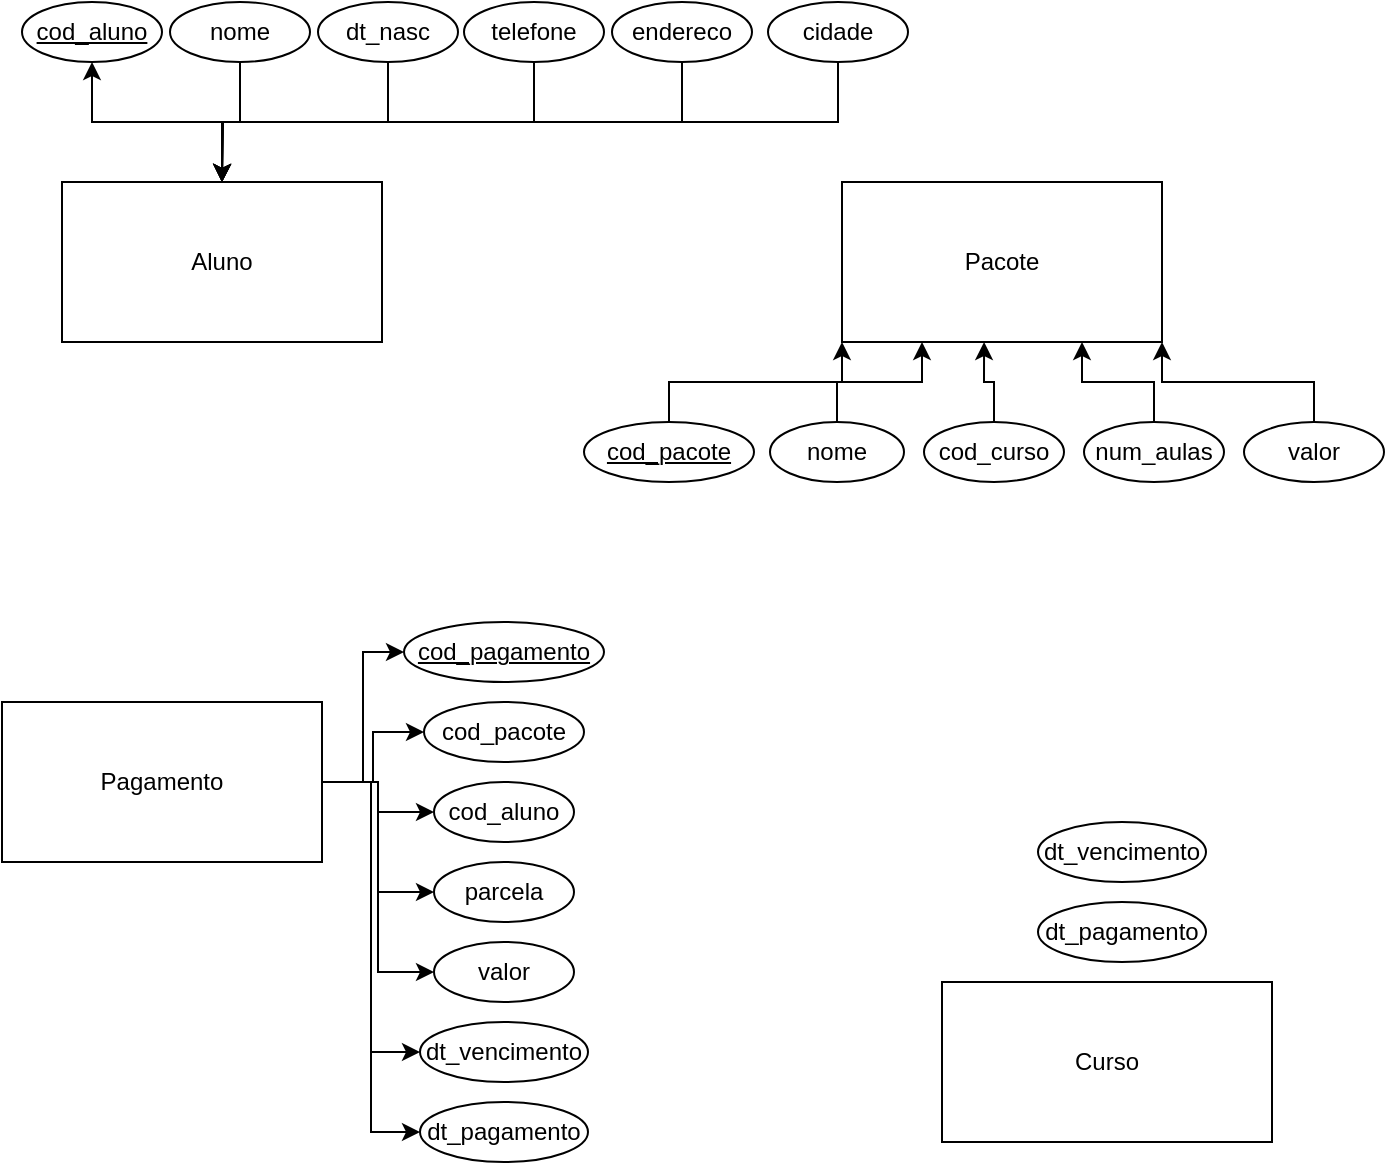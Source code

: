 <mxfile version="16.6.3" type="github">
  <diagram id="jnD_gSt5hvzfcJ09THhr" name="Page-1">
    <mxGraphModel dx="782" dy="752" grid="1" gridSize="10" guides="1" tooltips="1" connect="1" arrows="1" fold="1" page="1" pageScale="1" pageWidth="850" pageHeight="1100" math="0" shadow="0">
      <root>
        <mxCell id="0" />
        <mxCell id="1" parent="0" />
        <mxCell id="G0bDkmeeft4scStbxqP6-10" style="edgeStyle=orthogonalEdgeStyle;rounded=0;orthogonalLoop=1;jettySize=auto;html=1;entryX=0.5;entryY=1;entryDx=0;entryDy=0;exitX=0.5;exitY=0;exitDx=0;exitDy=0;" edge="1" parent="1" source="G0bDkmeeft4scStbxqP6-1" target="G0bDkmeeft4scStbxqP6-5">
          <mxGeometry relative="1" as="geometry">
            <mxPoint x="10" y="290" as="sourcePoint" />
          </mxGeometry>
        </mxCell>
        <mxCell id="G0bDkmeeft4scStbxqP6-1" value="Aluno" style="rounded=0;whiteSpace=wrap;html=1;" vertex="1" parent="1">
          <mxGeometry x="80" y="230" width="160" height="80" as="geometry" />
        </mxCell>
        <mxCell id="G0bDkmeeft4scStbxqP6-2" value="Pacote" style="rounded=0;whiteSpace=wrap;html=1;" vertex="1" parent="1">
          <mxGeometry x="470" y="230" width="160" height="80" as="geometry" />
        </mxCell>
        <mxCell id="G0bDkmeeft4scStbxqP6-26" style="edgeStyle=orthogonalEdgeStyle;rounded=0;orthogonalLoop=1;jettySize=auto;html=1;exitX=1;exitY=0.5;exitDx=0;exitDy=0;entryX=0;entryY=0.5;entryDx=0;entryDy=0;" edge="1" parent="1" source="G0bDkmeeft4scStbxqP6-3" target="G0bDkmeeft4scStbxqP6-16">
          <mxGeometry relative="1" as="geometry" />
        </mxCell>
        <mxCell id="G0bDkmeeft4scStbxqP6-27" style="edgeStyle=orthogonalEdgeStyle;rounded=0;orthogonalLoop=1;jettySize=auto;html=1;exitX=1;exitY=0.5;exitDx=0;exitDy=0;entryX=0;entryY=0.5;entryDx=0;entryDy=0;" edge="1" parent="1" source="G0bDkmeeft4scStbxqP6-3" target="G0bDkmeeft4scStbxqP6-20">
          <mxGeometry relative="1" as="geometry" />
        </mxCell>
        <mxCell id="G0bDkmeeft4scStbxqP6-28" style="edgeStyle=orthogonalEdgeStyle;rounded=0;orthogonalLoop=1;jettySize=auto;html=1;exitX=1;exitY=0.5;exitDx=0;exitDy=0;entryX=0;entryY=0.5;entryDx=0;entryDy=0;" edge="1" parent="1" source="G0bDkmeeft4scStbxqP6-3" target="G0bDkmeeft4scStbxqP6-21">
          <mxGeometry relative="1" as="geometry" />
        </mxCell>
        <mxCell id="G0bDkmeeft4scStbxqP6-29" style="edgeStyle=orthogonalEdgeStyle;rounded=0;orthogonalLoop=1;jettySize=auto;html=1;exitX=1;exitY=0.5;exitDx=0;exitDy=0;entryX=0;entryY=0.5;entryDx=0;entryDy=0;" edge="1" parent="1" source="G0bDkmeeft4scStbxqP6-3" target="G0bDkmeeft4scStbxqP6-22">
          <mxGeometry relative="1" as="geometry" />
        </mxCell>
        <mxCell id="G0bDkmeeft4scStbxqP6-30" style="edgeStyle=orthogonalEdgeStyle;rounded=0;orthogonalLoop=1;jettySize=auto;html=1;exitX=1;exitY=0.5;exitDx=0;exitDy=0;entryX=0;entryY=0.5;entryDx=0;entryDy=0;" edge="1" parent="1" source="G0bDkmeeft4scStbxqP6-3" target="G0bDkmeeft4scStbxqP6-23">
          <mxGeometry relative="1" as="geometry" />
        </mxCell>
        <mxCell id="G0bDkmeeft4scStbxqP6-31" style="edgeStyle=orthogonalEdgeStyle;rounded=0;orthogonalLoop=1;jettySize=auto;html=1;exitX=1;exitY=0.5;exitDx=0;exitDy=0;entryX=0;entryY=0.5;entryDx=0;entryDy=0;" edge="1" parent="1" source="G0bDkmeeft4scStbxqP6-3" target="G0bDkmeeft4scStbxqP6-24">
          <mxGeometry relative="1" as="geometry" />
        </mxCell>
        <mxCell id="G0bDkmeeft4scStbxqP6-32" style="edgeStyle=orthogonalEdgeStyle;rounded=0;orthogonalLoop=1;jettySize=auto;html=1;exitX=1;exitY=0.5;exitDx=0;exitDy=0;entryX=0;entryY=0.5;entryDx=0;entryDy=0;" edge="1" parent="1" source="G0bDkmeeft4scStbxqP6-3" target="G0bDkmeeft4scStbxqP6-25">
          <mxGeometry relative="1" as="geometry" />
        </mxCell>
        <mxCell id="G0bDkmeeft4scStbxqP6-3" value="Pagamento" style="rounded=0;whiteSpace=wrap;html=1;" vertex="1" parent="1">
          <mxGeometry x="50" y="490" width="160" height="80" as="geometry" />
        </mxCell>
        <mxCell id="G0bDkmeeft4scStbxqP6-4" value="Curso" style="rounded=0;whiteSpace=wrap;html=1;" vertex="1" parent="1">
          <mxGeometry x="520" y="630" width="165" height="80" as="geometry" />
        </mxCell>
        <mxCell id="G0bDkmeeft4scStbxqP6-5" value="&lt;u&gt;cod_aluno&lt;/u&gt;" style="ellipse;whiteSpace=wrap;html=1;strokeColor=#000000;" vertex="1" parent="1">
          <mxGeometry x="60" y="140" width="70" height="30" as="geometry" />
        </mxCell>
        <mxCell id="G0bDkmeeft4scStbxqP6-11" style="edgeStyle=orthogonalEdgeStyle;rounded=0;orthogonalLoop=1;jettySize=auto;html=1;exitX=0.5;exitY=1;exitDx=0;exitDy=0;entryX=0.5;entryY=0;entryDx=0;entryDy=0;" edge="1" parent="1" source="G0bDkmeeft4scStbxqP6-6" target="G0bDkmeeft4scStbxqP6-1">
          <mxGeometry relative="1" as="geometry">
            <mxPoint x="340" y="220" as="targetPoint" />
          </mxGeometry>
        </mxCell>
        <mxCell id="G0bDkmeeft4scStbxqP6-6" value="nome" style="ellipse;whiteSpace=wrap;html=1;strokeColor=#000000;" vertex="1" parent="1">
          <mxGeometry x="134" y="140" width="70" height="30" as="geometry" />
        </mxCell>
        <mxCell id="G0bDkmeeft4scStbxqP6-13" style="edgeStyle=orthogonalEdgeStyle;rounded=0;orthogonalLoop=1;jettySize=auto;html=1;exitX=0.5;exitY=1;exitDx=0;exitDy=0;" edge="1" parent="1" source="G0bDkmeeft4scStbxqP6-7">
          <mxGeometry relative="1" as="geometry">
            <mxPoint x="160" y="230" as="targetPoint" />
          </mxGeometry>
        </mxCell>
        <mxCell id="G0bDkmeeft4scStbxqP6-7" value="dt_nasc" style="ellipse;whiteSpace=wrap;html=1;strokeColor=#000000;" vertex="1" parent="1">
          <mxGeometry x="208" y="140" width="70" height="30" as="geometry" />
        </mxCell>
        <mxCell id="G0bDkmeeft4scStbxqP6-14" style="edgeStyle=orthogonalEdgeStyle;rounded=0;orthogonalLoop=1;jettySize=auto;html=1;exitX=0.5;exitY=1;exitDx=0;exitDy=0;entryX=0.5;entryY=0;entryDx=0;entryDy=0;" edge="1" parent="1" source="G0bDkmeeft4scStbxqP6-8" target="G0bDkmeeft4scStbxqP6-1">
          <mxGeometry relative="1" as="geometry" />
        </mxCell>
        <mxCell id="G0bDkmeeft4scStbxqP6-8" value="telefone" style="ellipse;whiteSpace=wrap;html=1;strokeColor=#000000;" vertex="1" parent="1">
          <mxGeometry x="281" y="140" width="70" height="30" as="geometry" />
        </mxCell>
        <mxCell id="G0bDkmeeft4scStbxqP6-15" style="edgeStyle=orthogonalEdgeStyle;rounded=0;orthogonalLoop=1;jettySize=auto;html=1;exitX=0.5;exitY=1;exitDx=0;exitDy=0;" edge="1" parent="1" source="G0bDkmeeft4scStbxqP6-9">
          <mxGeometry relative="1" as="geometry">
            <mxPoint x="160" y="230" as="targetPoint" />
          </mxGeometry>
        </mxCell>
        <mxCell id="G0bDkmeeft4scStbxqP6-9" value="cidade" style="ellipse;whiteSpace=wrap;html=1;strokeColor=#000000;" vertex="1" parent="1">
          <mxGeometry x="433" y="140" width="70" height="30" as="geometry" />
        </mxCell>
        <mxCell id="G0bDkmeeft4scStbxqP6-16" value="&lt;u&gt;cod_pagamento&lt;/u&gt;" style="ellipse;whiteSpace=wrap;html=1;strokeColor=#000000;" vertex="1" parent="1">
          <mxGeometry x="251" y="450" width="100" height="30" as="geometry" />
        </mxCell>
        <mxCell id="G0bDkmeeft4scStbxqP6-19" style="edgeStyle=orthogonalEdgeStyle;rounded=0;orthogonalLoop=1;jettySize=auto;html=1;exitX=0.5;exitY=1;exitDx=0;exitDy=0;entryX=0.5;entryY=0;entryDx=0;entryDy=0;" edge="1" parent="1" source="G0bDkmeeft4scStbxqP6-17" target="G0bDkmeeft4scStbxqP6-1">
          <mxGeometry relative="1" as="geometry" />
        </mxCell>
        <mxCell id="G0bDkmeeft4scStbxqP6-17" value="endereco" style="ellipse;whiteSpace=wrap;html=1;strokeColor=#000000;" vertex="1" parent="1">
          <mxGeometry x="355" y="140" width="70" height="30" as="geometry" />
        </mxCell>
        <mxCell id="G0bDkmeeft4scStbxqP6-20" value="cod_pacote" style="ellipse;whiteSpace=wrap;html=1;strokeColor=#000000;" vertex="1" parent="1">
          <mxGeometry x="261" y="490" width="80" height="30" as="geometry" />
        </mxCell>
        <mxCell id="G0bDkmeeft4scStbxqP6-21" value="cod_aluno" style="ellipse;whiteSpace=wrap;html=1;strokeColor=#000000;" vertex="1" parent="1">
          <mxGeometry x="266" y="530" width="70" height="30" as="geometry" />
        </mxCell>
        <mxCell id="G0bDkmeeft4scStbxqP6-22" value="parcela" style="ellipse;whiteSpace=wrap;html=1;strokeColor=#000000;" vertex="1" parent="1">
          <mxGeometry x="266" y="570" width="70" height="30" as="geometry" />
        </mxCell>
        <mxCell id="G0bDkmeeft4scStbxqP6-23" value="valor" style="ellipse;whiteSpace=wrap;html=1;strokeColor=#000000;" vertex="1" parent="1">
          <mxGeometry x="266" y="610" width="70" height="30" as="geometry" />
        </mxCell>
        <mxCell id="G0bDkmeeft4scStbxqP6-24" value="dt_vencimento" style="ellipse;whiteSpace=wrap;html=1;strokeColor=#000000;" vertex="1" parent="1">
          <mxGeometry x="259" y="650" width="84" height="30" as="geometry" />
        </mxCell>
        <mxCell id="G0bDkmeeft4scStbxqP6-25" value="dt_pagamento" style="ellipse;whiteSpace=wrap;html=1;strokeColor=#000000;" vertex="1" parent="1">
          <mxGeometry x="259" y="690" width="84" height="30" as="geometry" />
        </mxCell>
        <mxCell id="G0bDkmeeft4scStbxqP6-41" style="edgeStyle=orthogonalEdgeStyle;rounded=0;orthogonalLoop=1;jettySize=auto;html=1;exitX=0.5;exitY=0;exitDx=0;exitDy=0;entryX=0;entryY=1;entryDx=0;entryDy=0;" edge="1" parent="1" source="G0bDkmeeft4scStbxqP6-33" target="G0bDkmeeft4scStbxqP6-2">
          <mxGeometry relative="1" as="geometry" />
        </mxCell>
        <mxCell id="G0bDkmeeft4scStbxqP6-33" value="&lt;u&gt;cod_pacote&lt;/u&gt;" style="ellipse;whiteSpace=wrap;html=1;strokeColor=#000000;" vertex="1" parent="1">
          <mxGeometry x="341" y="350" width="85" height="30" as="geometry" />
        </mxCell>
        <mxCell id="G0bDkmeeft4scStbxqP6-42" style="edgeStyle=orthogonalEdgeStyle;rounded=0;orthogonalLoop=1;jettySize=auto;html=1;exitX=0.5;exitY=0;exitDx=0;exitDy=0;entryX=0.25;entryY=1;entryDx=0;entryDy=0;" edge="1" parent="1" source="G0bDkmeeft4scStbxqP6-34" target="G0bDkmeeft4scStbxqP6-2">
          <mxGeometry relative="1" as="geometry" />
        </mxCell>
        <mxCell id="G0bDkmeeft4scStbxqP6-34" value="nome" style="ellipse;whiteSpace=wrap;html=1;strokeColor=#000000;" vertex="1" parent="1">
          <mxGeometry x="434" y="350" width="67" height="30" as="geometry" />
        </mxCell>
        <mxCell id="G0bDkmeeft4scStbxqP6-43" style="edgeStyle=orthogonalEdgeStyle;rounded=0;orthogonalLoop=1;jettySize=auto;html=1;exitX=0.5;exitY=0;exitDx=0;exitDy=0;entryX=0.444;entryY=1;entryDx=0;entryDy=0;entryPerimeter=0;" edge="1" parent="1" source="G0bDkmeeft4scStbxqP6-35" target="G0bDkmeeft4scStbxqP6-2">
          <mxGeometry relative="1" as="geometry" />
        </mxCell>
        <mxCell id="G0bDkmeeft4scStbxqP6-35" value="cod_curso" style="ellipse;whiteSpace=wrap;html=1;strokeColor=#000000;" vertex="1" parent="1">
          <mxGeometry x="511" y="350" width="70" height="30" as="geometry" />
        </mxCell>
        <mxCell id="G0bDkmeeft4scStbxqP6-44" style="edgeStyle=orthogonalEdgeStyle;rounded=0;orthogonalLoop=1;jettySize=auto;html=1;exitX=0.5;exitY=0;exitDx=0;exitDy=0;entryX=0.75;entryY=1;entryDx=0;entryDy=0;" edge="1" parent="1" source="G0bDkmeeft4scStbxqP6-36" target="G0bDkmeeft4scStbxqP6-2">
          <mxGeometry relative="1" as="geometry" />
        </mxCell>
        <mxCell id="G0bDkmeeft4scStbxqP6-36" value="num_aulas" style="ellipse;whiteSpace=wrap;html=1;strokeColor=#000000;" vertex="1" parent="1">
          <mxGeometry x="591" y="350" width="70" height="30" as="geometry" />
        </mxCell>
        <mxCell id="G0bDkmeeft4scStbxqP6-45" style="edgeStyle=orthogonalEdgeStyle;rounded=0;orthogonalLoop=1;jettySize=auto;html=1;exitX=0.5;exitY=0;exitDx=0;exitDy=0;entryX=1;entryY=1;entryDx=0;entryDy=0;" edge="1" parent="1" source="G0bDkmeeft4scStbxqP6-37" target="G0bDkmeeft4scStbxqP6-2">
          <mxGeometry relative="1" as="geometry" />
        </mxCell>
        <mxCell id="G0bDkmeeft4scStbxqP6-37" value="valor" style="ellipse;whiteSpace=wrap;html=1;strokeColor=#000000;" vertex="1" parent="1">
          <mxGeometry x="671" y="350" width="70" height="30" as="geometry" />
        </mxCell>
        <mxCell id="G0bDkmeeft4scStbxqP6-38" value="dt_vencimento" style="ellipse;whiteSpace=wrap;html=1;strokeColor=#000000;" vertex="1" parent="1">
          <mxGeometry x="568" y="550" width="84" height="30" as="geometry" />
        </mxCell>
        <mxCell id="G0bDkmeeft4scStbxqP6-39" value="dt_pagamento" style="ellipse;whiteSpace=wrap;html=1;strokeColor=#000000;" vertex="1" parent="1">
          <mxGeometry x="568" y="590" width="84" height="30" as="geometry" />
        </mxCell>
      </root>
    </mxGraphModel>
  </diagram>
</mxfile>
